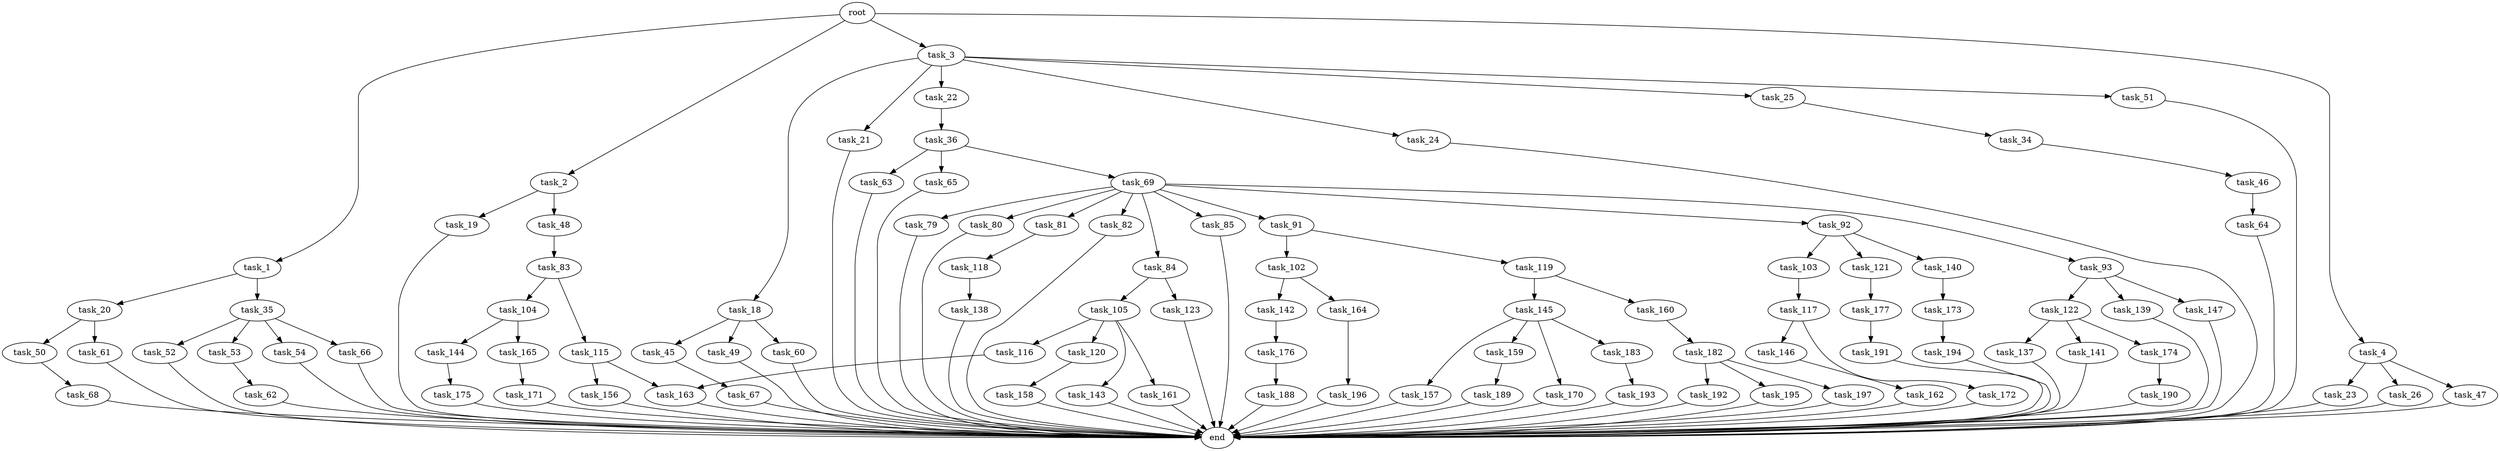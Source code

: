 digraph G {
  root [size="0.000000"];
  task_1 [size="1073741824000.000000"];
  task_2 [size="8589934592.000000"];
  task_3 [size="52320417792.000000"];
  task_4 [size="19031901211.000000"];
  task_18 [size="541617937.000000"];
  task_19 [size="368293445632.000000"];
  task_20 [size="8299136270.000000"];
  task_21 [size="25783498596.000000"];
  task_22 [size="358288604159.000000"];
  task_23 [size="767491702518.000000"];
  task_24 [size="8589934592.000000"];
  task_25 [size="782757789696.000000"];
  task_26 [size="40228282157.000000"];
  task_34 [size="41455448098.000000"];
  task_35 [size="10689473754.000000"];
  task_36 [size="287054250596.000000"];
  task_45 [size="28991029248.000000"];
  task_46 [size="1034114466.000000"];
  task_47 [size="231928233984.000000"];
  task_48 [size="231928233984.000000"];
  task_49 [size="6868382053.000000"];
  task_50 [size="105302608008.000000"];
  task_51 [size="277677139200.000000"];
  task_52 [size="483029289588.000000"];
  task_53 [size="186039230166.000000"];
  task_54 [size="32977601082.000000"];
  task_60 [size="149921141559.000000"];
  task_61 [size="364058898511.000000"];
  task_62 [size="782757789696.000000"];
  task_63 [size="6115351553.000000"];
  task_64 [size="6437024133.000000"];
  task_65 [size="8589934592.000000"];
  task_66 [size="9039973155.000000"];
  task_67 [size="47664369757.000000"];
  task_68 [size="44611477273.000000"];
  task_69 [size="14861623010.000000"];
  task_79 [size="1409058438.000000"];
  task_80 [size="231928233984.000000"];
  task_81 [size="22061156385.000000"];
  task_82 [size="3553315095.000000"];
  task_83 [size="549755813888.000000"];
  task_84 [size="28991029248.000000"];
  task_85 [size="782757789696.000000"];
  task_91 [size="18549697105.000000"];
  task_92 [size="12150914194.000000"];
  task_93 [size="28991029248.000000"];
  task_102 [size="68719476736.000000"];
  task_103 [size="6789214884.000000"];
  task_104 [size="231928233984.000000"];
  task_105 [size="38142561616.000000"];
  task_115 [size="1073741824000.000000"];
  task_116 [size="1073741824000.000000"];
  task_117 [size="68719476736.000000"];
  task_118 [size="1324344180.000000"];
  task_119 [size="231928233984.000000"];
  task_120 [size="8589934592.000000"];
  task_121 [size="1073741824000.000000"];
  task_122 [size="8589934592.000000"];
  task_123 [size="18717391406.000000"];
  task_137 [size="742900135116.000000"];
  task_138 [size="712194107.000000"];
  task_139 [size="178138138390.000000"];
  task_140 [size="231928233984.000000"];
  task_141 [size="278237690803.000000"];
  task_142 [size="583185497914.000000"];
  task_143 [size="52050115246.000000"];
  task_144 [size="579261098.000000"];
  task_145 [size="3197995223.000000"];
  task_146 [size="67347561404.000000"];
  task_147 [size="23685595289.000000"];
  task_156 [size="3711915736.000000"];
  task_157 [size="549755813888.000000"];
  task_158 [size="68130466054.000000"];
  task_159 [size="1252871746.000000"];
  task_160 [size="641220746369.000000"];
  task_161 [size="549755813888.000000"];
  task_162 [size="782757789696.000000"];
  task_163 [size="154555587266.000000"];
  task_164 [size="2035511372.000000"];
  task_165 [size="8589934592.000000"];
  task_170 [size="28991029248.000000"];
  task_171 [size="1073741824000.000000"];
  task_172 [size="569154324350.000000"];
  task_173 [size="77420865083.000000"];
  task_174 [size="290726237202.000000"];
  task_175 [size="171668163837.000000"];
  task_176 [size="234653559984.000000"];
  task_177 [size="10822904970.000000"];
  task_182 [size="1972478069.000000"];
  task_183 [size="34015576840.000000"];
  task_188 [size="231928233984.000000"];
  task_189 [size="454673498017.000000"];
  task_190 [size="1073741824000.000000"];
  task_191 [size="29929324153.000000"];
  task_192 [size="9975651826.000000"];
  task_193 [size="256570071174.000000"];
  task_194 [size="3929965222.000000"];
  task_195 [size="368293445632.000000"];
  task_196 [size="666558188.000000"];
  task_197 [size="1920996410.000000"];
  end [size="0.000000"];

  root -> task_1 [size="1.000000"];
  root -> task_2 [size="1.000000"];
  root -> task_3 [size="1.000000"];
  root -> task_4 [size="1.000000"];
  task_1 -> task_20 [size="838860800.000000"];
  task_1 -> task_35 [size="838860800.000000"];
  task_2 -> task_19 [size="33554432.000000"];
  task_2 -> task_48 [size="33554432.000000"];
  task_3 -> task_18 [size="838860800.000000"];
  task_3 -> task_21 [size="838860800.000000"];
  task_3 -> task_22 [size="838860800.000000"];
  task_3 -> task_24 [size="838860800.000000"];
  task_3 -> task_25 [size="838860800.000000"];
  task_3 -> task_51 [size="838860800.000000"];
  task_4 -> task_23 [size="301989888.000000"];
  task_4 -> task_26 [size="301989888.000000"];
  task_4 -> task_47 [size="301989888.000000"];
  task_18 -> task_45 [size="33554432.000000"];
  task_18 -> task_49 [size="33554432.000000"];
  task_18 -> task_60 [size="33554432.000000"];
  task_19 -> end [size="1.000000"];
  task_20 -> task_50 [size="134217728.000000"];
  task_20 -> task_61 [size="134217728.000000"];
  task_21 -> end [size="1.000000"];
  task_22 -> task_36 [size="536870912.000000"];
  task_23 -> end [size="1.000000"];
  task_24 -> end [size="1.000000"];
  task_25 -> task_34 [size="679477248.000000"];
  task_26 -> end [size="1.000000"];
  task_34 -> task_46 [size="679477248.000000"];
  task_35 -> task_52 [size="838860800.000000"];
  task_35 -> task_53 [size="838860800.000000"];
  task_35 -> task_54 [size="838860800.000000"];
  task_35 -> task_66 [size="838860800.000000"];
  task_36 -> task_63 [size="301989888.000000"];
  task_36 -> task_65 [size="301989888.000000"];
  task_36 -> task_69 [size="301989888.000000"];
  task_45 -> task_67 [size="75497472.000000"];
  task_46 -> task_64 [size="75497472.000000"];
  task_47 -> end [size="1.000000"];
  task_48 -> task_83 [size="301989888.000000"];
  task_49 -> end [size="1.000000"];
  task_50 -> task_68 [size="134217728.000000"];
  task_51 -> end [size="1.000000"];
  task_52 -> end [size="1.000000"];
  task_53 -> task_62 [size="209715200.000000"];
  task_54 -> end [size="1.000000"];
  task_60 -> end [size="1.000000"];
  task_61 -> end [size="1.000000"];
  task_62 -> end [size="1.000000"];
  task_63 -> end [size="1.000000"];
  task_64 -> end [size="1.000000"];
  task_65 -> end [size="1.000000"];
  task_66 -> end [size="1.000000"];
  task_67 -> end [size="1.000000"];
  task_68 -> end [size="1.000000"];
  task_69 -> task_79 [size="536870912.000000"];
  task_69 -> task_80 [size="536870912.000000"];
  task_69 -> task_81 [size="536870912.000000"];
  task_69 -> task_82 [size="536870912.000000"];
  task_69 -> task_84 [size="536870912.000000"];
  task_69 -> task_85 [size="536870912.000000"];
  task_69 -> task_91 [size="536870912.000000"];
  task_69 -> task_92 [size="536870912.000000"];
  task_69 -> task_93 [size="536870912.000000"];
  task_79 -> end [size="1.000000"];
  task_80 -> end [size="1.000000"];
  task_81 -> task_118 [size="838860800.000000"];
  task_82 -> end [size="1.000000"];
  task_83 -> task_104 [size="536870912.000000"];
  task_83 -> task_115 [size="536870912.000000"];
  task_84 -> task_105 [size="75497472.000000"];
  task_84 -> task_123 [size="75497472.000000"];
  task_85 -> end [size="1.000000"];
  task_91 -> task_102 [size="301989888.000000"];
  task_91 -> task_119 [size="301989888.000000"];
  task_92 -> task_103 [size="411041792.000000"];
  task_92 -> task_121 [size="411041792.000000"];
  task_92 -> task_140 [size="411041792.000000"];
  task_93 -> task_122 [size="75497472.000000"];
  task_93 -> task_139 [size="75497472.000000"];
  task_93 -> task_147 [size="75497472.000000"];
  task_102 -> task_142 [size="134217728.000000"];
  task_102 -> task_164 [size="134217728.000000"];
  task_103 -> task_117 [size="301989888.000000"];
  task_104 -> task_144 [size="301989888.000000"];
  task_104 -> task_165 [size="301989888.000000"];
  task_105 -> task_116 [size="134217728.000000"];
  task_105 -> task_120 [size="134217728.000000"];
  task_105 -> task_143 [size="134217728.000000"];
  task_105 -> task_161 [size="134217728.000000"];
  task_115 -> task_156 [size="838860800.000000"];
  task_115 -> task_163 [size="838860800.000000"];
  task_116 -> task_163 [size="838860800.000000"];
  task_117 -> task_146 [size="134217728.000000"];
  task_117 -> task_172 [size="134217728.000000"];
  task_118 -> task_138 [size="33554432.000000"];
  task_119 -> task_145 [size="301989888.000000"];
  task_119 -> task_160 [size="301989888.000000"];
  task_120 -> task_158 [size="33554432.000000"];
  task_121 -> task_177 [size="838860800.000000"];
  task_122 -> task_137 [size="33554432.000000"];
  task_122 -> task_141 [size="33554432.000000"];
  task_122 -> task_174 [size="33554432.000000"];
  task_123 -> end [size="1.000000"];
  task_137 -> end [size="1.000000"];
  task_138 -> end [size="1.000000"];
  task_139 -> end [size="1.000000"];
  task_140 -> task_173 [size="301989888.000000"];
  task_141 -> end [size="1.000000"];
  task_142 -> task_176 [size="679477248.000000"];
  task_143 -> end [size="1.000000"];
  task_144 -> task_175 [size="33554432.000000"];
  task_145 -> task_157 [size="75497472.000000"];
  task_145 -> task_159 [size="75497472.000000"];
  task_145 -> task_170 [size="75497472.000000"];
  task_145 -> task_183 [size="75497472.000000"];
  task_146 -> task_162 [size="209715200.000000"];
  task_147 -> end [size="1.000000"];
  task_156 -> end [size="1.000000"];
  task_157 -> end [size="1.000000"];
  task_158 -> end [size="1.000000"];
  task_159 -> task_189 [size="33554432.000000"];
  task_160 -> task_182 [size="838860800.000000"];
  task_161 -> end [size="1.000000"];
  task_162 -> end [size="1.000000"];
  task_163 -> end [size="1.000000"];
  task_164 -> task_196 [size="33554432.000000"];
  task_165 -> task_171 [size="33554432.000000"];
  task_170 -> end [size="1.000000"];
  task_171 -> end [size="1.000000"];
  task_172 -> end [size="1.000000"];
  task_173 -> task_194 [size="75497472.000000"];
  task_174 -> task_190 [size="411041792.000000"];
  task_175 -> end [size="1.000000"];
  task_176 -> task_188 [size="301989888.000000"];
  task_177 -> task_191 [size="679477248.000000"];
  task_182 -> task_192 [size="33554432.000000"];
  task_182 -> task_195 [size="33554432.000000"];
  task_182 -> task_197 [size="33554432.000000"];
  task_183 -> task_193 [size="679477248.000000"];
  task_188 -> end [size="1.000000"];
  task_189 -> end [size="1.000000"];
  task_190 -> end [size="1.000000"];
  task_191 -> end [size="1.000000"];
  task_192 -> end [size="1.000000"];
  task_193 -> end [size="1.000000"];
  task_194 -> end [size="1.000000"];
  task_195 -> end [size="1.000000"];
  task_196 -> end [size="1.000000"];
  task_197 -> end [size="1.000000"];
}

